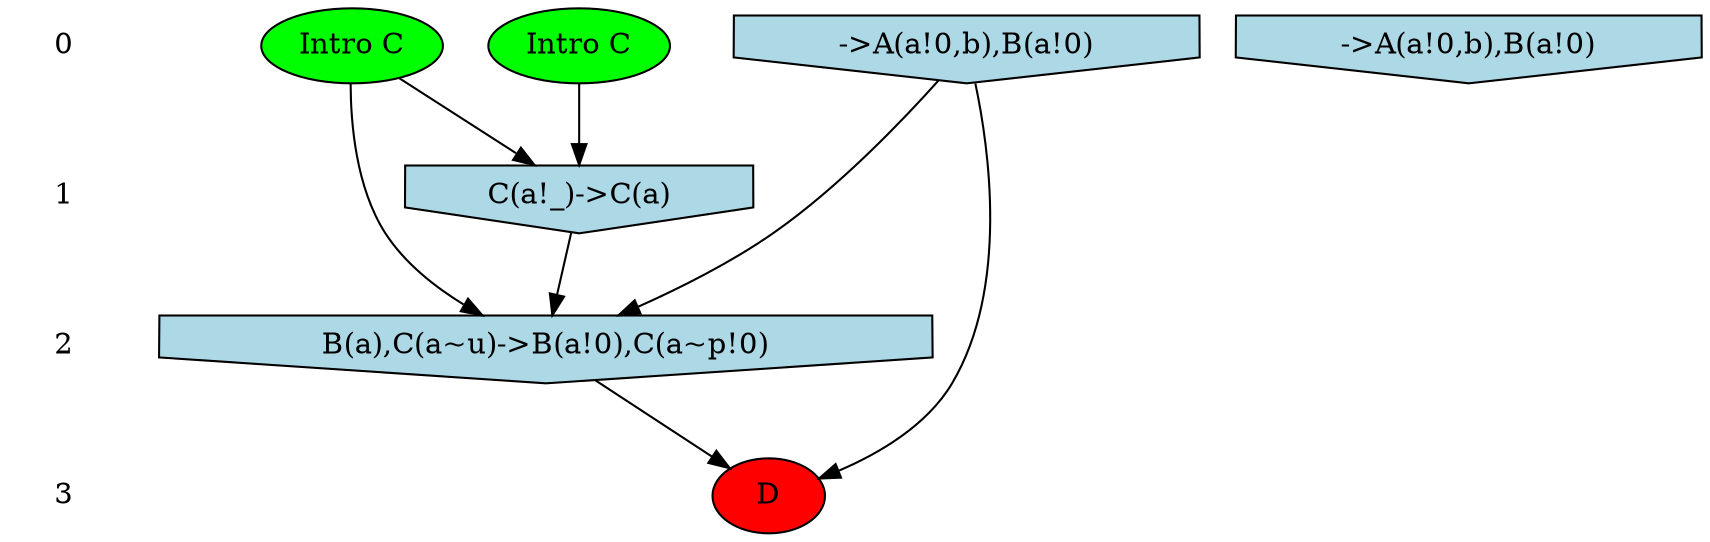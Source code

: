 /* Compression of 1 causal flows obtained in average at 4.171551E-01 t.u */
/* Compressed causal flows were: [5] */
digraph G{
 ranksep=.5 ; 
{ rank = same ; "0" [shape=plaintext] ; node_1 [label ="Intro C", style=filled,fillcolor=green] ;
node_2 [label ="Intro C", style=filled,fillcolor=green] ;
node_3 [label="->A(a!0,b),B(a!0)", shape=invhouse, style=filled, fillcolor = lightblue] ;
node_4 [label="->A(a!0,b),B(a!0)", shape=invhouse, style=filled, fillcolor = lightblue] ;
}
{ rank = same ; "1" [shape=plaintext] ; node_5 [label="C(a!_)->C(a)", shape=invhouse, style=filled, fillcolor = lightblue] ;
}
{ rank = same ; "2" [shape=plaintext] ; node_6 [label="B(a),C(a~u)->B(a!0),C(a~p!0)", shape=invhouse, style=filled, fillcolor = lightblue] ;
}
{ rank = same ; "3" [shape=plaintext] ; node_7 [label ="D", style=filled, fillcolor=red] ;
}
"0" -> "1" [style="invis"]; 
"1" -> "2" [style="invis"]; 
"2" -> "3" [style="invis"]; 
node_1 -> node_5
node_2 -> node_5
node_1 -> node_6
node_4 -> node_6
node_5 -> node_6
node_4 -> node_7
node_6 -> node_7
}
/*
 Dot generation time: 0.000000
*/